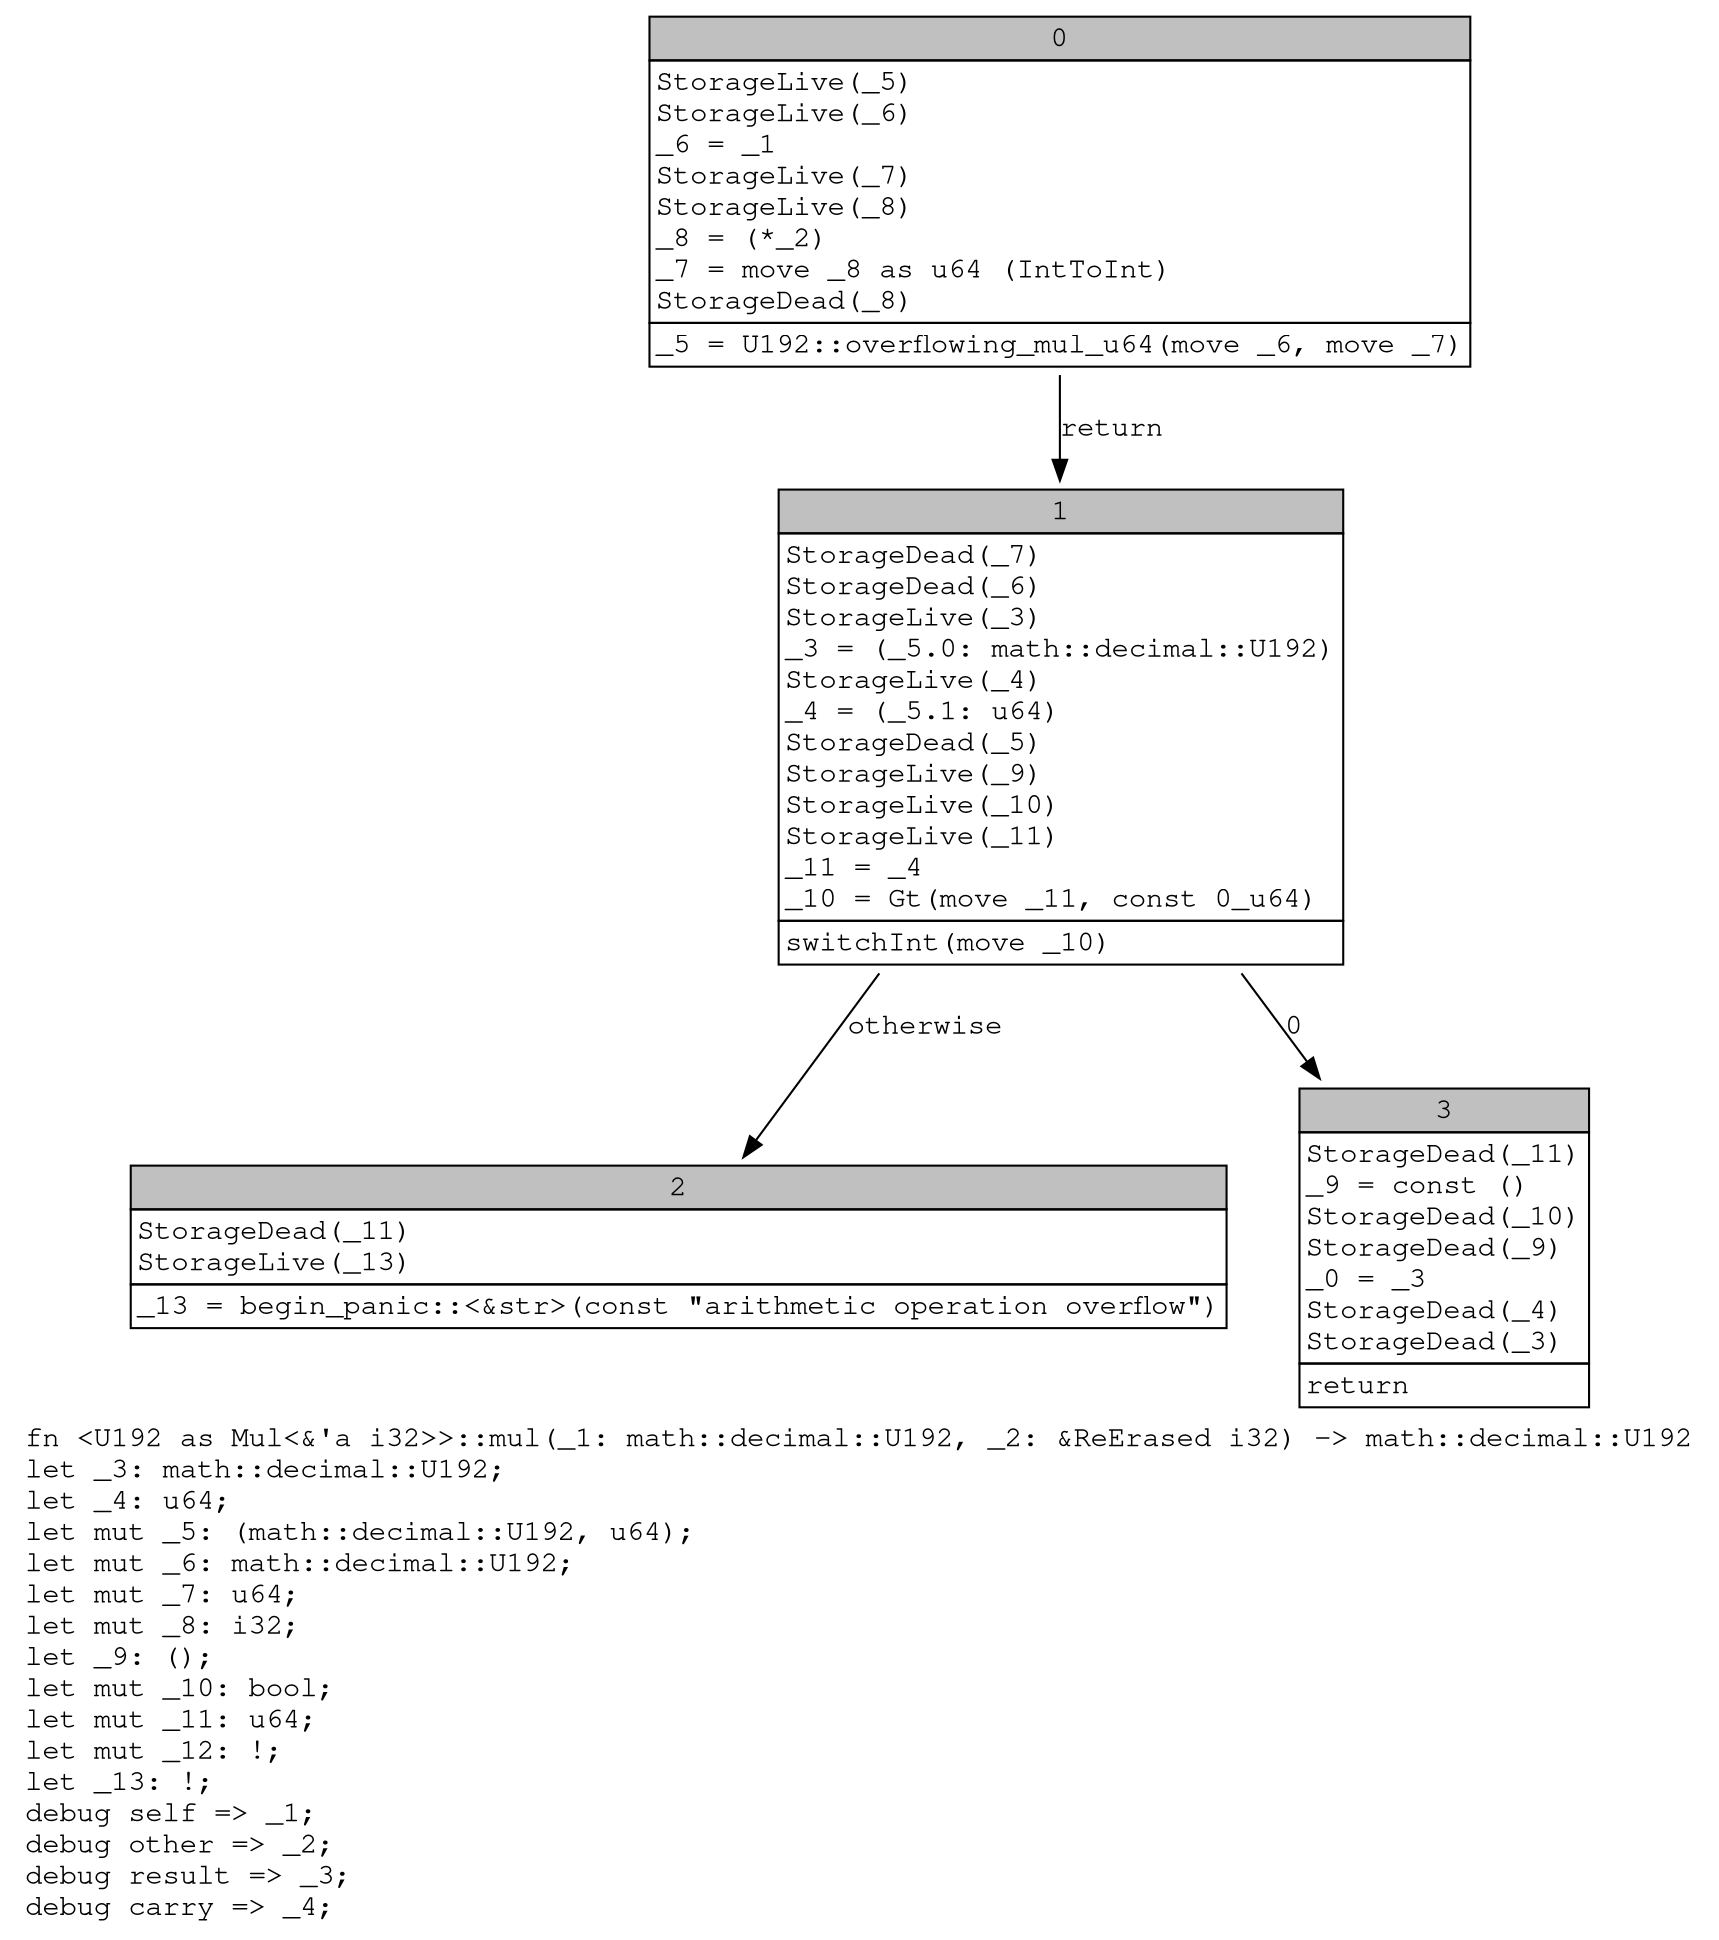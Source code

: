 digraph Mir_0_1244 {
    graph [fontname="Courier, monospace"];
    node [fontname="Courier, monospace"];
    edge [fontname="Courier, monospace"];
    label=<fn &lt;U192 as Mul&lt;&amp;'a i32&gt;&gt;::mul(_1: math::decimal::U192, _2: &amp;ReErased i32) -&gt; math::decimal::U192<br align="left"/>let _3: math::decimal::U192;<br align="left"/>let _4: u64;<br align="left"/>let mut _5: (math::decimal::U192, u64);<br align="left"/>let mut _6: math::decimal::U192;<br align="left"/>let mut _7: u64;<br align="left"/>let mut _8: i32;<br align="left"/>let _9: ();<br align="left"/>let mut _10: bool;<br align="left"/>let mut _11: u64;<br align="left"/>let mut _12: !;<br align="left"/>let _13: !;<br align="left"/>debug self =&gt; _1;<br align="left"/>debug other =&gt; _2;<br align="left"/>debug result =&gt; _3;<br align="left"/>debug carry =&gt; _4;<br align="left"/>>;
    bb0__0_1244 [shape="none", label=<<table border="0" cellborder="1" cellspacing="0"><tr><td bgcolor="gray" align="center" colspan="1">0</td></tr><tr><td align="left" balign="left">StorageLive(_5)<br/>StorageLive(_6)<br/>_6 = _1<br/>StorageLive(_7)<br/>StorageLive(_8)<br/>_8 = (*_2)<br/>_7 = move _8 as u64 (IntToInt)<br/>StorageDead(_8)<br/></td></tr><tr><td align="left">_5 = U192::overflowing_mul_u64(move _6, move _7)</td></tr></table>>];
    bb1__0_1244 [shape="none", label=<<table border="0" cellborder="1" cellspacing="0"><tr><td bgcolor="gray" align="center" colspan="1">1</td></tr><tr><td align="left" balign="left">StorageDead(_7)<br/>StorageDead(_6)<br/>StorageLive(_3)<br/>_3 = (_5.0: math::decimal::U192)<br/>StorageLive(_4)<br/>_4 = (_5.1: u64)<br/>StorageDead(_5)<br/>StorageLive(_9)<br/>StorageLive(_10)<br/>StorageLive(_11)<br/>_11 = _4<br/>_10 = Gt(move _11, const 0_u64)<br/></td></tr><tr><td align="left">switchInt(move _10)</td></tr></table>>];
    bb2__0_1244 [shape="none", label=<<table border="0" cellborder="1" cellspacing="0"><tr><td bgcolor="gray" align="center" colspan="1">2</td></tr><tr><td align="left" balign="left">StorageDead(_11)<br/>StorageLive(_13)<br/></td></tr><tr><td align="left">_13 = begin_panic::&lt;&amp;str&gt;(const &quot;arithmetic operation overflow&quot;)</td></tr></table>>];
    bb3__0_1244 [shape="none", label=<<table border="0" cellborder="1" cellspacing="0"><tr><td bgcolor="gray" align="center" colspan="1">3</td></tr><tr><td align="left" balign="left">StorageDead(_11)<br/>_9 = const ()<br/>StorageDead(_10)<br/>StorageDead(_9)<br/>_0 = _3<br/>StorageDead(_4)<br/>StorageDead(_3)<br/></td></tr><tr><td align="left">return</td></tr></table>>];
    bb0__0_1244 -> bb1__0_1244 [label="return"];
    bb1__0_1244 -> bb3__0_1244 [label="0"];
    bb1__0_1244 -> bb2__0_1244 [label="otherwise"];
}
